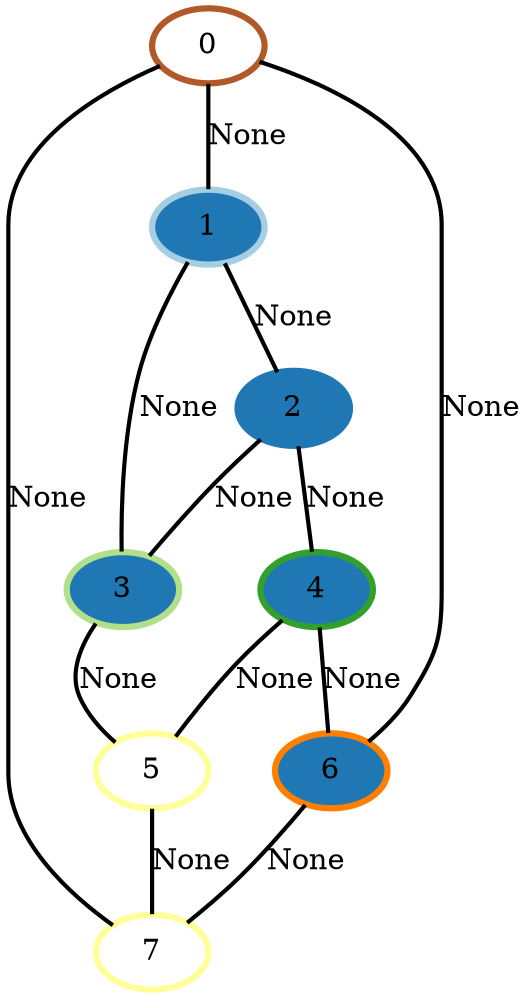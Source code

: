 graph G {
    0 [penwidth=3,label="0",color=12, colorscheme=paired12]
    1 [penwidth=3,label="1",color=1, colorscheme=paired12,style=filled,fillcolor=2]
    2 [penwidth=3,label="2",color=2, colorscheme=paired12,style=filled,fillcolor=2]
    3 [penwidth=3,label="3",color=3, colorscheme=paired12,style=filled,fillcolor=2]
    4 [penwidth=3,label="4",color=4, colorscheme=paired12,style=filled,fillcolor=2]
    5 [penwidth=3,label="5",color=11, colorscheme=paired12]
    6 [penwidth=3,label="6",color=8, colorscheme=paired12,style=filled,fillcolor=2]
    7 [penwidth=3,label="7",color=11, colorscheme=paired12]

    0--1 [penwidth=2,label="None"]
    0--6 [penwidth=2,label="None"]
    0--7 [penwidth=2,label="None"]
    1--2 [penwidth=2,label="None"]
    1--3 [penwidth=2,label="None"]
    2--3 [penwidth=2,label="None"]
    2--4 [penwidth=2,label="None"]
    3--5 [penwidth=2,label="None"]
    4--5 [penwidth=2,label="None"]
    4--6 [penwidth=2,label="None"]
    5--7 [penwidth=2,label="None"]
    6--7 [penwidth=2,label="None"]
}